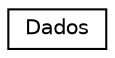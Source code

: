 digraph "Gráfico de Hierarquia de Classes"
{
 // LATEX_PDF_SIZE
  edge [fontname="Helvetica",fontsize="10",labelfontname="Helvetica",labelfontsize="10"];
  node [fontname="Helvetica",fontsize="10",shape=record];
  rankdir="LR";
  Node0 [label="Dados",height=0.2,width=0.4,color="black", fillcolor="white", style="filled",URL="$class_dados.html",tooltip="Armazena e lê os dados do código."];
}
